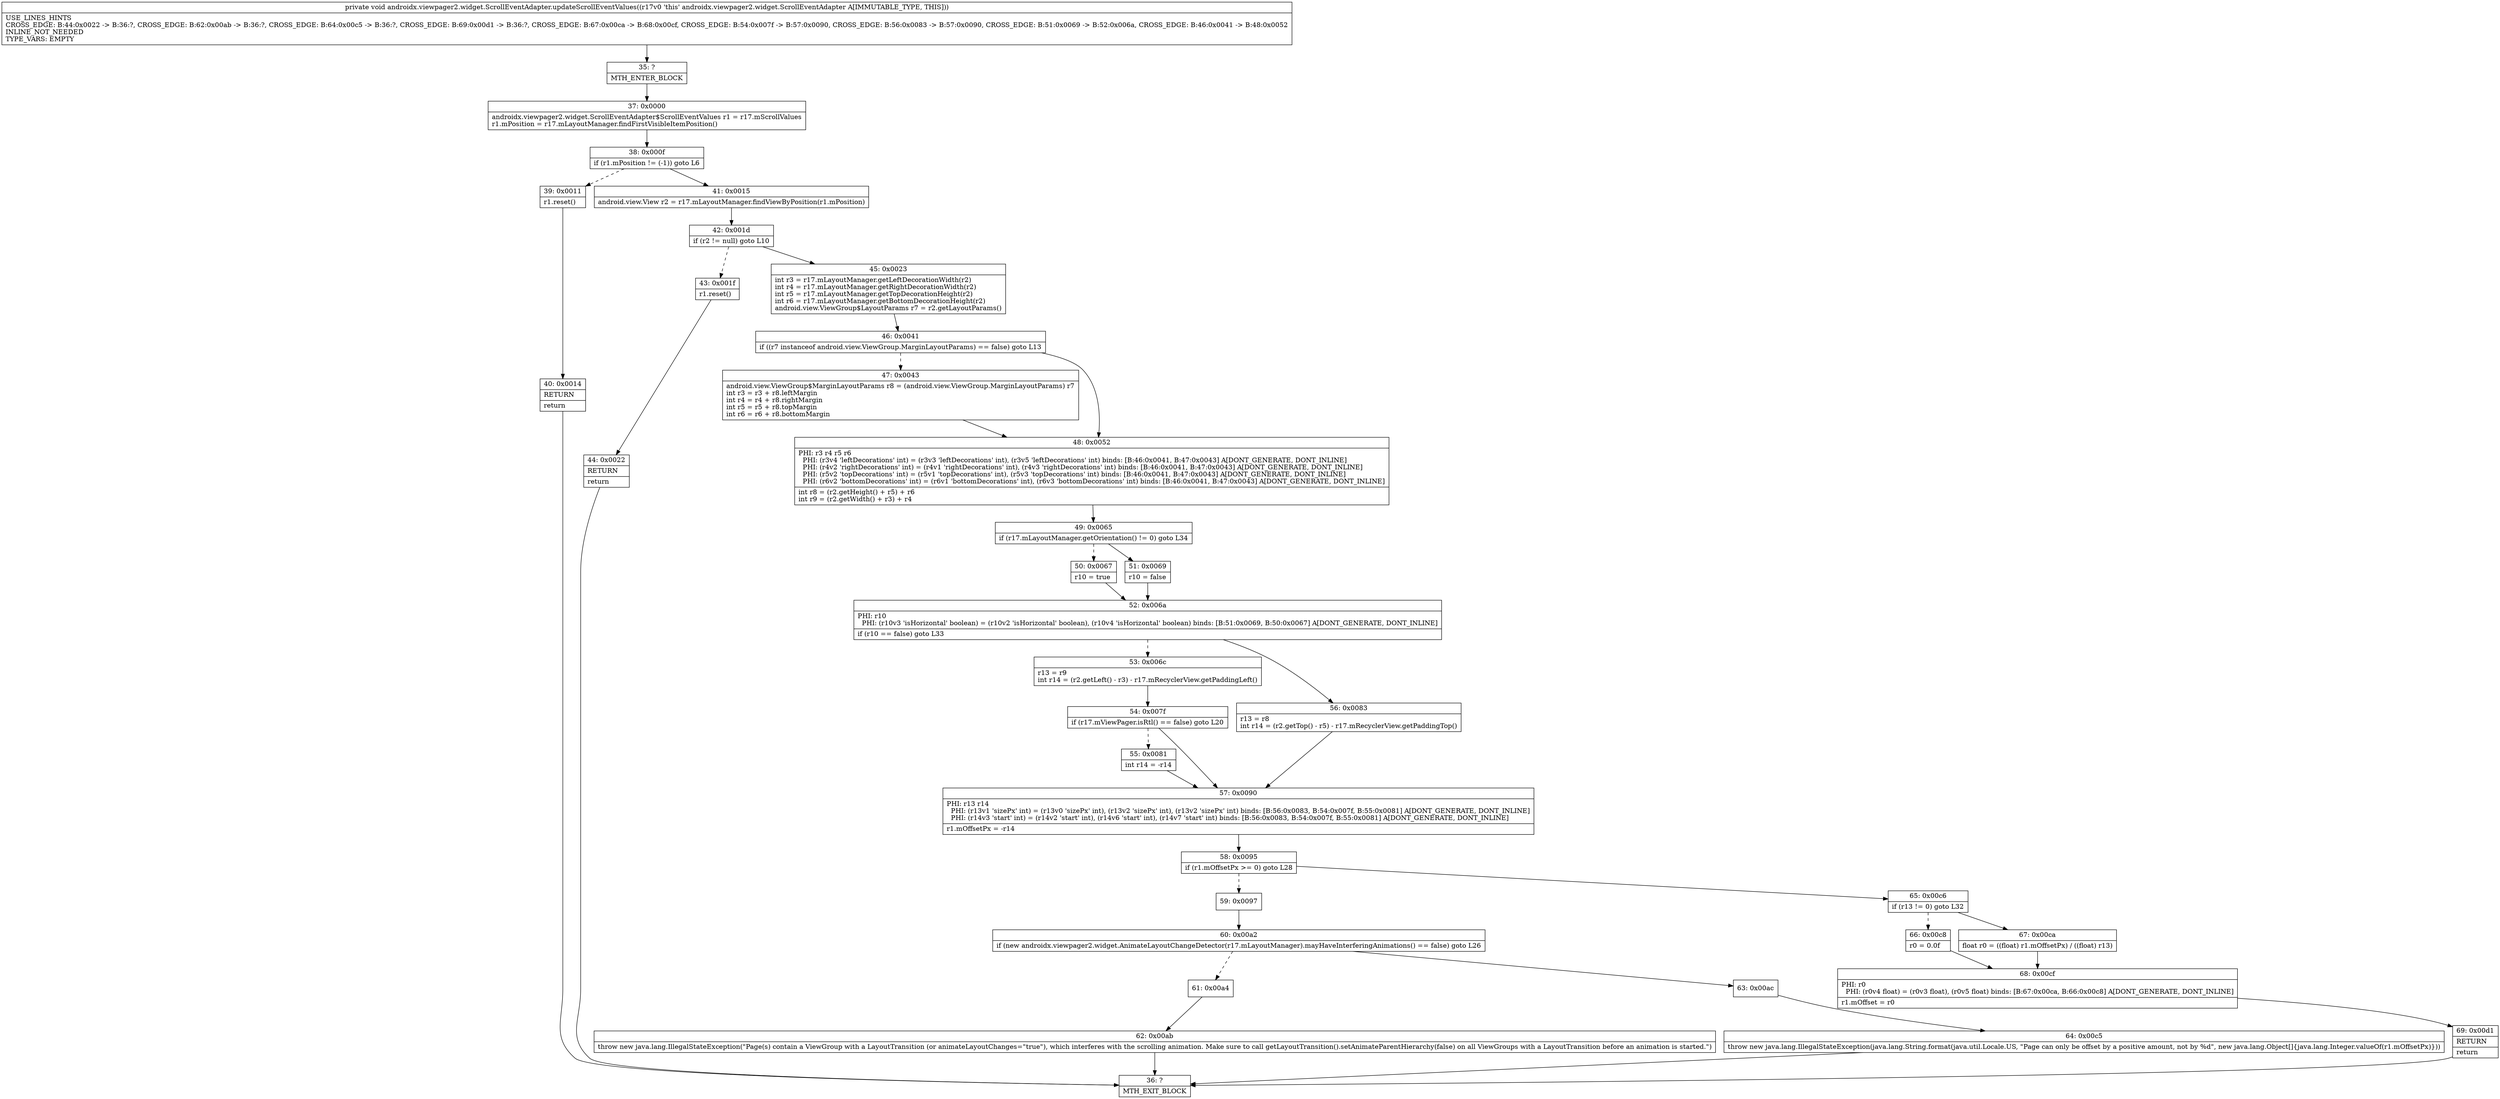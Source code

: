 digraph "CFG forandroidx.viewpager2.widget.ScrollEventAdapter.updateScrollEventValues()V" {
Node_35 [shape=record,label="{35\:\ ?|MTH_ENTER_BLOCK\l}"];
Node_37 [shape=record,label="{37\:\ 0x0000|androidx.viewpager2.widget.ScrollEventAdapter$ScrollEventValues r1 = r17.mScrollValues\lr1.mPosition = r17.mLayoutManager.findFirstVisibleItemPosition()\l}"];
Node_38 [shape=record,label="{38\:\ 0x000f|if (r1.mPosition != (\-1)) goto L6\l}"];
Node_39 [shape=record,label="{39\:\ 0x0011|r1.reset()\l}"];
Node_40 [shape=record,label="{40\:\ 0x0014|RETURN\l|return\l}"];
Node_36 [shape=record,label="{36\:\ ?|MTH_EXIT_BLOCK\l}"];
Node_41 [shape=record,label="{41\:\ 0x0015|android.view.View r2 = r17.mLayoutManager.findViewByPosition(r1.mPosition)\l}"];
Node_42 [shape=record,label="{42\:\ 0x001d|if (r2 != null) goto L10\l}"];
Node_43 [shape=record,label="{43\:\ 0x001f|r1.reset()\l}"];
Node_44 [shape=record,label="{44\:\ 0x0022|RETURN\l|return\l}"];
Node_45 [shape=record,label="{45\:\ 0x0023|int r3 = r17.mLayoutManager.getLeftDecorationWidth(r2)\lint r4 = r17.mLayoutManager.getRightDecorationWidth(r2)\lint r5 = r17.mLayoutManager.getTopDecorationHeight(r2)\lint r6 = r17.mLayoutManager.getBottomDecorationHeight(r2)\landroid.view.ViewGroup$LayoutParams r7 = r2.getLayoutParams()\l}"];
Node_46 [shape=record,label="{46\:\ 0x0041|if ((r7 instanceof android.view.ViewGroup.MarginLayoutParams) == false) goto L13\l}"];
Node_47 [shape=record,label="{47\:\ 0x0043|android.view.ViewGroup$MarginLayoutParams r8 = (android.view.ViewGroup.MarginLayoutParams) r7\lint r3 = r3 + r8.leftMargin\lint r4 = r4 + r8.rightMargin\lint r5 = r5 + r8.topMargin\lint r6 = r6 + r8.bottomMargin\l}"];
Node_48 [shape=record,label="{48\:\ 0x0052|PHI: r3 r4 r5 r6 \l  PHI: (r3v4 'leftDecorations' int) = (r3v3 'leftDecorations' int), (r3v5 'leftDecorations' int) binds: [B:46:0x0041, B:47:0x0043] A[DONT_GENERATE, DONT_INLINE]\l  PHI: (r4v2 'rightDecorations' int) = (r4v1 'rightDecorations' int), (r4v3 'rightDecorations' int) binds: [B:46:0x0041, B:47:0x0043] A[DONT_GENERATE, DONT_INLINE]\l  PHI: (r5v2 'topDecorations' int) = (r5v1 'topDecorations' int), (r5v3 'topDecorations' int) binds: [B:46:0x0041, B:47:0x0043] A[DONT_GENERATE, DONT_INLINE]\l  PHI: (r6v2 'bottomDecorations' int) = (r6v1 'bottomDecorations' int), (r6v3 'bottomDecorations' int) binds: [B:46:0x0041, B:47:0x0043] A[DONT_GENERATE, DONT_INLINE]\l|int r8 = (r2.getHeight() + r5) + r6\lint r9 = (r2.getWidth() + r3) + r4\l}"];
Node_49 [shape=record,label="{49\:\ 0x0065|if (r17.mLayoutManager.getOrientation() != 0) goto L34\l}"];
Node_50 [shape=record,label="{50\:\ 0x0067|r10 = true\l}"];
Node_52 [shape=record,label="{52\:\ 0x006a|PHI: r10 \l  PHI: (r10v3 'isHorizontal' boolean) = (r10v2 'isHorizontal' boolean), (r10v4 'isHorizontal' boolean) binds: [B:51:0x0069, B:50:0x0067] A[DONT_GENERATE, DONT_INLINE]\l|if (r10 == false) goto L33\l}"];
Node_53 [shape=record,label="{53\:\ 0x006c|r13 = r9\lint r14 = (r2.getLeft() \- r3) \- r17.mRecyclerView.getPaddingLeft()\l}"];
Node_54 [shape=record,label="{54\:\ 0x007f|if (r17.mViewPager.isRtl() == false) goto L20\l}"];
Node_55 [shape=record,label="{55\:\ 0x0081|int r14 = \-r14\l}"];
Node_57 [shape=record,label="{57\:\ 0x0090|PHI: r13 r14 \l  PHI: (r13v1 'sizePx' int) = (r13v0 'sizePx' int), (r13v2 'sizePx' int), (r13v2 'sizePx' int) binds: [B:56:0x0083, B:54:0x007f, B:55:0x0081] A[DONT_GENERATE, DONT_INLINE]\l  PHI: (r14v3 'start' int) = (r14v2 'start' int), (r14v6 'start' int), (r14v7 'start' int) binds: [B:56:0x0083, B:54:0x007f, B:55:0x0081] A[DONT_GENERATE, DONT_INLINE]\l|r1.mOffsetPx = \-r14\l}"];
Node_58 [shape=record,label="{58\:\ 0x0095|if (r1.mOffsetPx \>= 0) goto L28\l}"];
Node_59 [shape=record,label="{59\:\ 0x0097}"];
Node_60 [shape=record,label="{60\:\ 0x00a2|if (new androidx.viewpager2.widget.AnimateLayoutChangeDetector(r17.mLayoutManager).mayHaveInterferingAnimations() == false) goto L26\l}"];
Node_61 [shape=record,label="{61\:\ 0x00a4}"];
Node_62 [shape=record,label="{62\:\ 0x00ab|throw new java.lang.IllegalStateException(\"Page(s) contain a ViewGroup with a LayoutTransition (or animateLayoutChanges=\"true\"), which interferes with the scrolling animation. Make sure to call getLayoutTransition().setAnimateParentHierarchy(false) on all ViewGroups with a LayoutTransition before an animation is started.\")\l}"];
Node_63 [shape=record,label="{63\:\ 0x00ac}"];
Node_64 [shape=record,label="{64\:\ 0x00c5|throw new java.lang.IllegalStateException(java.lang.String.format(java.util.Locale.US, \"Page can only be offset by a positive amount, not by %d\", new java.lang.Object[]\{java.lang.Integer.valueOf(r1.mOffsetPx)\}))\l}"];
Node_65 [shape=record,label="{65\:\ 0x00c6|if (r13 != 0) goto L32\l}"];
Node_66 [shape=record,label="{66\:\ 0x00c8|r0 = 0.0f\l}"];
Node_68 [shape=record,label="{68\:\ 0x00cf|PHI: r0 \l  PHI: (r0v4 float) = (r0v3 float), (r0v5 float) binds: [B:67:0x00ca, B:66:0x00c8] A[DONT_GENERATE, DONT_INLINE]\l|r1.mOffset = r0\l}"];
Node_69 [shape=record,label="{69\:\ 0x00d1|RETURN\l|return\l}"];
Node_67 [shape=record,label="{67\:\ 0x00ca|float r0 = ((float) r1.mOffsetPx) \/ ((float) r13)\l}"];
Node_56 [shape=record,label="{56\:\ 0x0083|r13 = r8\lint r14 = (r2.getTop() \- r5) \- r17.mRecyclerView.getPaddingTop()\l}"];
Node_51 [shape=record,label="{51\:\ 0x0069|r10 = false\l}"];
MethodNode[shape=record,label="{private void androidx.viewpager2.widget.ScrollEventAdapter.updateScrollEventValues((r17v0 'this' androidx.viewpager2.widget.ScrollEventAdapter A[IMMUTABLE_TYPE, THIS]))  | USE_LINES_HINTS\lCROSS_EDGE: B:44:0x0022 \-\> B:36:?, CROSS_EDGE: B:62:0x00ab \-\> B:36:?, CROSS_EDGE: B:64:0x00c5 \-\> B:36:?, CROSS_EDGE: B:69:0x00d1 \-\> B:36:?, CROSS_EDGE: B:67:0x00ca \-\> B:68:0x00cf, CROSS_EDGE: B:54:0x007f \-\> B:57:0x0090, CROSS_EDGE: B:56:0x0083 \-\> B:57:0x0090, CROSS_EDGE: B:51:0x0069 \-\> B:52:0x006a, CROSS_EDGE: B:46:0x0041 \-\> B:48:0x0052\lINLINE_NOT_NEEDED\lTYPE_VARS: EMPTY\l}"];
MethodNode -> Node_35;Node_35 -> Node_37;
Node_37 -> Node_38;
Node_38 -> Node_39[style=dashed];
Node_38 -> Node_41;
Node_39 -> Node_40;
Node_40 -> Node_36;
Node_41 -> Node_42;
Node_42 -> Node_43[style=dashed];
Node_42 -> Node_45;
Node_43 -> Node_44;
Node_44 -> Node_36;
Node_45 -> Node_46;
Node_46 -> Node_47[style=dashed];
Node_46 -> Node_48;
Node_47 -> Node_48;
Node_48 -> Node_49;
Node_49 -> Node_50[style=dashed];
Node_49 -> Node_51;
Node_50 -> Node_52;
Node_52 -> Node_53[style=dashed];
Node_52 -> Node_56;
Node_53 -> Node_54;
Node_54 -> Node_55[style=dashed];
Node_54 -> Node_57;
Node_55 -> Node_57;
Node_57 -> Node_58;
Node_58 -> Node_59[style=dashed];
Node_58 -> Node_65;
Node_59 -> Node_60;
Node_60 -> Node_61[style=dashed];
Node_60 -> Node_63;
Node_61 -> Node_62;
Node_62 -> Node_36;
Node_63 -> Node_64;
Node_64 -> Node_36;
Node_65 -> Node_66[style=dashed];
Node_65 -> Node_67;
Node_66 -> Node_68;
Node_68 -> Node_69;
Node_69 -> Node_36;
Node_67 -> Node_68;
Node_56 -> Node_57;
Node_51 -> Node_52;
}

